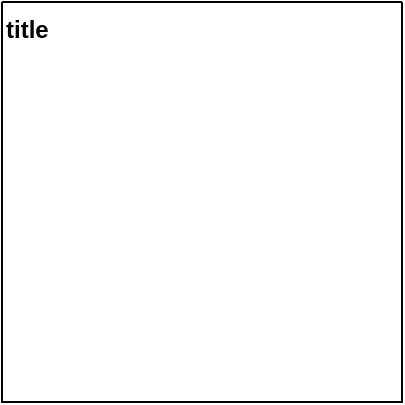 <mxfile version="20.3.0" type="device"><diagram id="sq2KHJeYryhbuBeZNIdl" name="第 1 页"><mxGraphModel dx="978" dy="681" grid="1" gridSize="10" guides="1" tooltips="1" connect="1" arrows="1" fold="1" page="1" pageScale="1" pageWidth="1169" pageHeight="827" math="0" shadow="0"><root><mxCell id="0"/><mxCell id="1" parent="0"/><mxCell id="NdE6LdPD7mFotN0NxlVY-1" value="title" style="swimlane;startSize=0;verticalAlign=top;align=left;" vertex="1" parent="1"><mxGeometry x="130" y="140" width="200" height="200" as="geometry"/></mxCell></root></mxGraphModel></diagram></mxfile>